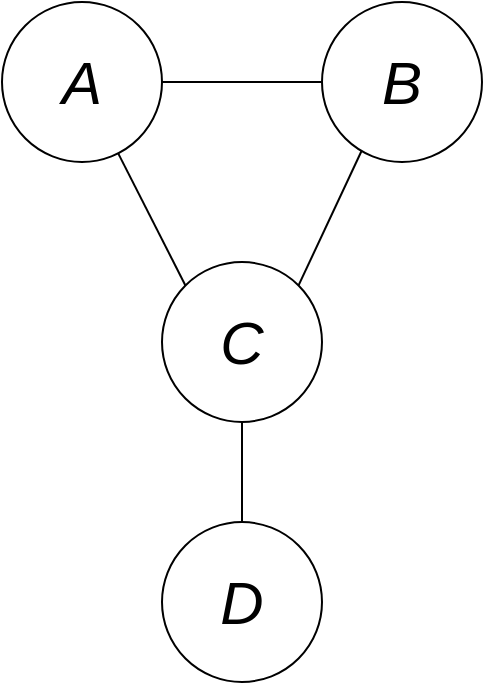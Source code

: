 <mxfile version="15.7.3" type="device"><diagram id="Vrdhbcx7hhDNMPMXN-v1" name="Page-1"><mxGraphModel dx="1102" dy="525" grid="1" gridSize="10" guides="1" tooltips="1" connect="1" arrows="1" fold="1" page="1" pageScale="1" pageWidth="827" pageHeight="1169" math="0" shadow="0"><root><mxCell id="0"/><mxCell id="1" parent="0"/><mxCell id="4kP6KzICDpYl1c5XRvbZ-5" style="rounded=0;orthogonalLoop=1;jettySize=auto;html=1;entryX=0;entryY=0;entryDx=0;entryDy=0;fontSize=30;endArrow=none;endFill=0;" parent="1" source="4kP6KzICDpYl1c5XRvbZ-1" target="4kP6KzICDpYl1c5XRvbZ-3" edge="1"><mxGeometry relative="1" as="geometry"/></mxCell><mxCell id="hp0_uMfFUyRSWHCQZVGq-1" value="" style="edgeStyle=none;rounded=0;orthogonalLoop=1;jettySize=auto;html=1;fontSize=30;endArrow=none;endFill=0;" parent="1" source="4kP6KzICDpYl1c5XRvbZ-1" target="4kP6KzICDpYl1c5XRvbZ-2" edge="1"><mxGeometry relative="1" as="geometry"/></mxCell><mxCell id="4kP6KzICDpYl1c5XRvbZ-1" value="&lt;font style=&quot;font-size: 30px&quot;&gt;&lt;i&gt;A&lt;/i&gt;&lt;/font&gt;" style="ellipse;whiteSpace=wrap;html=1;aspect=fixed;" parent="1" vertex="1"><mxGeometry x="240" y="80" width="80" height="80" as="geometry"/></mxCell><mxCell id="4kP6KzICDpYl1c5XRvbZ-6" style="edgeStyle=none;rounded=0;orthogonalLoop=1;jettySize=auto;html=1;exitX=0.25;exitY=0.925;exitDx=0;exitDy=0;entryX=1;entryY=0;entryDx=0;entryDy=0;fontSize=30;exitPerimeter=0;endArrow=none;endFill=0;" parent="1" source="4kP6KzICDpYl1c5XRvbZ-2" target="4kP6KzICDpYl1c5XRvbZ-3" edge="1"><mxGeometry relative="1" as="geometry"/></mxCell><mxCell id="4kP6KzICDpYl1c5XRvbZ-2" value="&lt;font style=&quot;font-size: 30px&quot;&gt;&lt;i&gt;B&lt;/i&gt;&lt;/font&gt;" style="ellipse;whiteSpace=wrap;html=1;aspect=fixed;" parent="1" vertex="1"><mxGeometry x="400" y="80" width="80" height="80" as="geometry"/></mxCell><mxCell id="4kP6KzICDpYl1c5XRvbZ-7" style="edgeStyle=none;rounded=0;orthogonalLoop=1;jettySize=auto;html=1;exitX=0.5;exitY=1;exitDx=0;exitDy=0;fontSize=30;endArrow=none;endFill=0;" parent="1" source="4kP6KzICDpYl1c5XRvbZ-3" target="4kP6KzICDpYl1c5XRvbZ-4" edge="1"><mxGeometry relative="1" as="geometry"/></mxCell><mxCell id="4kP6KzICDpYl1c5XRvbZ-3" value="&lt;font style=&quot;font-size: 30px&quot;&gt;&lt;i&gt;C&lt;/i&gt;&lt;/font&gt;" style="ellipse;whiteSpace=wrap;html=1;aspect=fixed;" parent="1" vertex="1"><mxGeometry x="320" y="210" width="80" height="80" as="geometry"/></mxCell><mxCell id="4kP6KzICDpYl1c5XRvbZ-4" value="&lt;font style=&quot;font-size: 30px&quot;&gt;&lt;i&gt;D&lt;/i&gt;&lt;/font&gt;" style="ellipse;whiteSpace=wrap;html=1;aspect=fixed;" parent="1" vertex="1"><mxGeometry x="320" y="340" width="80" height="80" as="geometry"/></mxCell></root></mxGraphModel></diagram></mxfile>